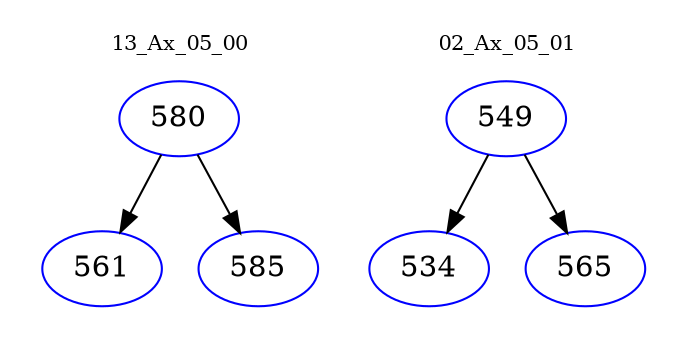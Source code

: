 digraph{
subgraph cluster_0 {
color = white
label = "13_Ax_05_00";
fontsize=10;
T0_580 [label="580", color="blue"]
T0_580 -> T0_561 [color="black"]
T0_561 [label="561", color="blue"]
T0_580 -> T0_585 [color="black"]
T0_585 [label="585", color="blue"]
}
subgraph cluster_1 {
color = white
label = "02_Ax_05_01";
fontsize=10;
T1_549 [label="549", color="blue"]
T1_549 -> T1_534 [color="black"]
T1_534 [label="534", color="blue"]
T1_549 -> T1_565 [color="black"]
T1_565 [label="565", color="blue"]
}
}
